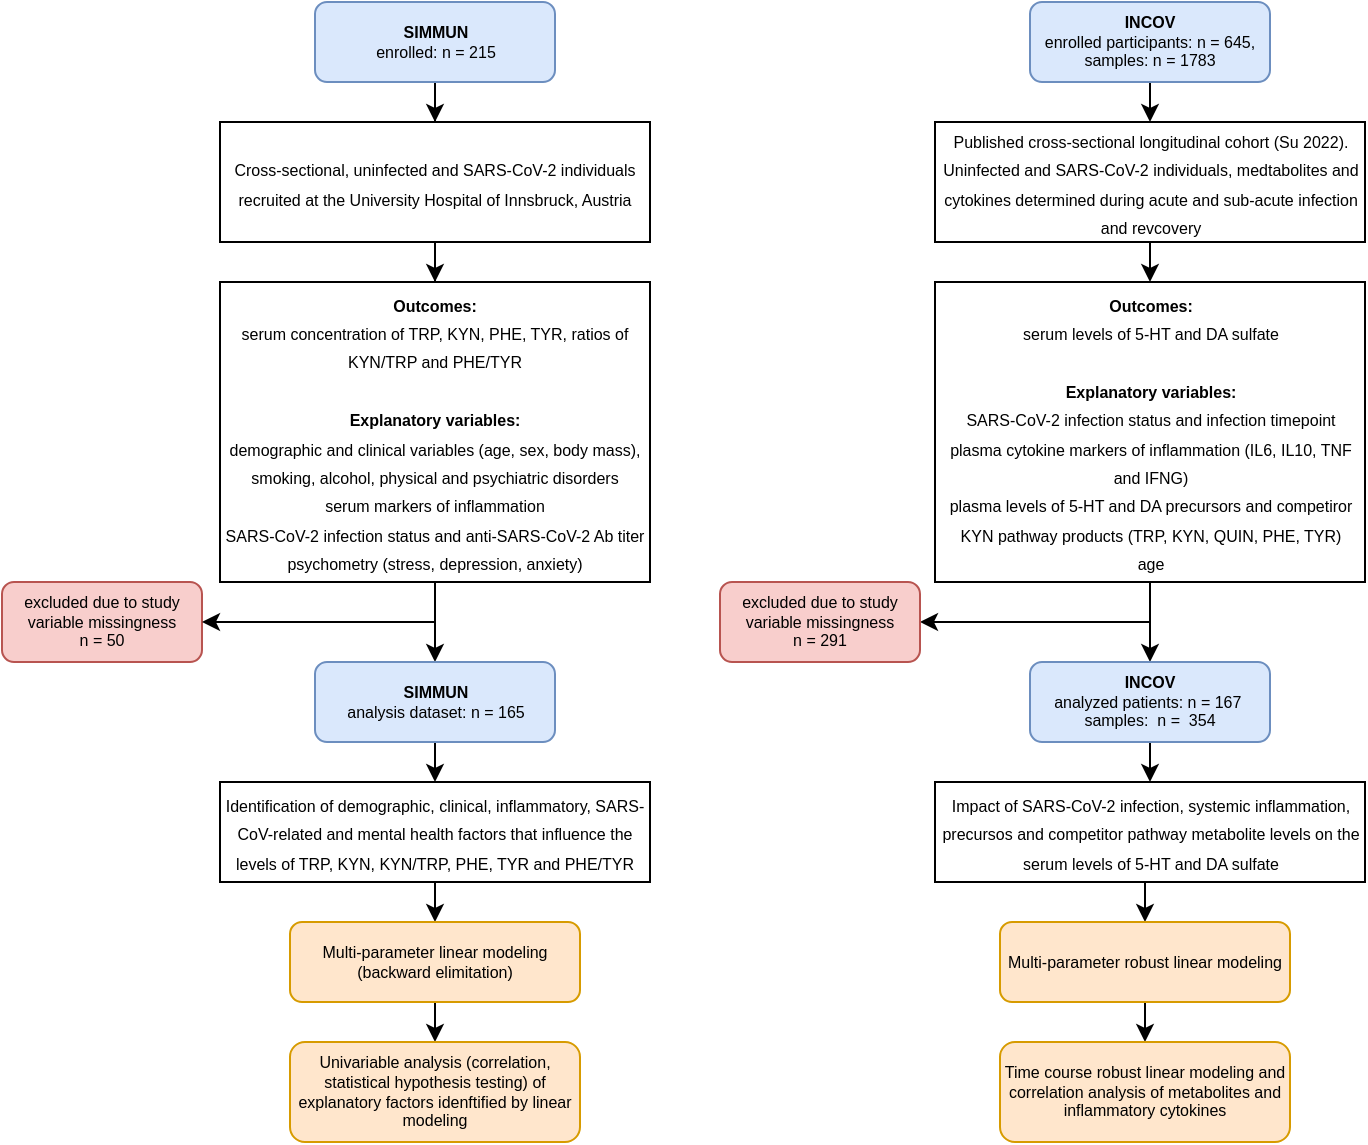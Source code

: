 <mxfile version="21.2.8" type="device">
  <diagram name="Page-1" id="yGozCTqb1JnejrZYd856">
    <mxGraphModel dx="978" dy="571" grid="1" gridSize="10" guides="1" tooltips="1" connect="1" arrows="1" fold="1" page="1" pageScale="1" pageWidth="690" pageHeight="980" math="0" shadow="0">
      <root>
        <mxCell id="0" />
        <mxCell id="1" parent="0" />
        <mxCell id="wzJ6EK9ndXYcS4Nqo2FB-5" style="edgeStyle=orthogonalEdgeStyle;rounded=0;orthogonalLoop=1;jettySize=auto;html=1;entryX=0.5;entryY=0;entryDx=0;entryDy=0;" parent="1" source="rKHckfa7pBqVRsVSqDrz-1" target="wzJ6EK9ndXYcS4Nqo2FB-1" edge="1">
          <mxGeometry relative="1" as="geometry" />
        </mxCell>
        <mxCell id="rKHckfa7pBqVRsVSqDrz-1" value="SIMMUN&lt;br&gt;&lt;span style=&quot;font-weight: normal;&quot;&gt;enrolled: n = 215&lt;/span&gt;" style="rounded=1;whiteSpace=wrap;html=1;fontStyle=1;fontSize=8;fillColor=#dae8fc;strokeColor=#6c8ebf;" parent="1" vertex="1">
          <mxGeometry x="156.5" y="10" width="120" height="40" as="geometry" />
        </mxCell>
        <mxCell id="rKHckfa7pBqVRsVSqDrz-7" value="excluded due to study variable missingness&lt;br&gt;n = 50" style="rounded=1;whiteSpace=wrap;html=1;fontSize=8;fillColor=#f8cecc;strokeColor=#b85450;" parent="1" vertex="1">
          <mxGeometry y="300" width="100" height="40" as="geometry" />
        </mxCell>
        <mxCell id="1Nu3ONZQS2WqPKR9Fhh7-5" style="edgeStyle=orthogonalEdgeStyle;rounded=0;orthogonalLoop=1;jettySize=auto;html=1;" parent="1" source="1Nu3ONZQS2WqPKR9Fhh7-2" target="1Nu3ONZQS2WqPKR9Fhh7-4" edge="1">
          <mxGeometry relative="1" as="geometry">
            <Array as="points">
              <mxPoint x="216" y="340" />
              <mxPoint x="216" y="340" />
            </Array>
          </mxGeometry>
        </mxCell>
        <mxCell id="1Nu3ONZQS2WqPKR9Fhh7-6" style="edgeStyle=orthogonalEdgeStyle;rounded=0;orthogonalLoop=1;jettySize=auto;html=1;exitX=0.5;exitY=1;exitDx=0;exitDy=0;entryX=1;entryY=0.5;entryDx=0;entryDy=0;" parent="1" source="1Nu3ONZQS2WqPKR9Fhh7-2" target="rKHckfa7pBqVRsVSqDrz-7" edge="1">
          <mxGeometry relative="1" as="geometry">
            <Array as="points">
              <mxPoint x="217" y="320" />
            </Array>
          </mxGeometry>
        </mxCell>
        <mxCell id="1Nu3ONZQS2WqPKR9Fhh7-2" value="&lt;font style=&quot;font-size: 8px;&quot;&gt;&lt;b style=&quot;border-color: var(--border-color);&quot;&gt;Outcomes:&lt;/b&gt;&lt;br style=&quot;border-color: var(--border-color);&quot;&gt;serum concentration of TRP, KYN, PHE, TYR, ratios of KYN/TRP and PHE/TYR&lt;br style=&quot;border-color: var(--border-color);&quot;&gt;&lt;br style=&quot;border-color: var(--border-color);&quot;&gt;&lt;b style=&quot;border-color: var(--border-color);&quot;&gt;Explanatory variables:&lt;br style=&quot;border-color: var(--border-color);&quot;&gt;&lt;/b&gt;demographic and clinical variables (age, sex, body mass), smoking, alcohol, physical and psychiatric disorders&lt;br style=&quot;border-color: var(--border-color);&quot;&gt;serum markers of inflammation&lt;br style=&quot;border-color: var(--border-color);&quot;&gt;SARS-CoV-2 infection status and anti-SARS-CoV-2 Ab titer&lt;br style=&quot;border-color: var(--border-color);&quot;&gt;psychometry (stress, depression, anxiety)&lt;/font&gt;" style="rounded=0;whiteSpace=wrap;html=1;" parent="1" vertex="1">
          <mxGeometry x="109" y="150" width="215" height="150" as="geometry" />
        </mxCell>
        <mxCell id="1Nu3ONZQS2WqPKR9Fhh7-11" style="edgeStyle=orthogonalEdgeStyle;rounded=0;orthogonalLoop=1;jettySize=auto;html=1;exitX=0.5;exitY=1;exitDx=0;exitDy=0;entryX=0.5;entryY=0;entryDx=0;entryDy=0;" parent="1" source="1Nu3ONZQS2WqPKR9Fhh7-4" target="1Nu3ONZQS2WqPKR9Fhh7-7" edge="1">
          <mxGeometry relative="1" as="geometry" />
        </mxCell>
        <mxCell id="1Nu3ONZQS2WqPKR9Fhh7-4" value="SIMMUN&lt;br&gt;&lt;span style=&quot;font-weight: normal;&quot;&gt;analysis dataset: n = 165&lt;/span&gt;" style="rounded=1;whiteSpace=wrap;html=1;fontStyle=1;fontSize=8;fillColor=#dae8fc;strokeColor=#6c8ebf;" parent="1" vertex="1">
          <mxGeometry x="156.5" y="340" width="120" height="40" as="geometry" />
        </mxCell>
        <mxCell id="1Nu3ONZQS2WqPKR9Fhh7-12" style="edgeStyle=orthogonalEdgeStyle;rounded=0;orthogonalLoop=1;jettySize=auto;html=1;exitX=0.5;exitY=1;exitDx=0;exitDy=0;entryX=0.5;entryY=0;entryDx=0;entryDy=0;" parent="1" source="1Nu3ONZQS2WqPKR9Fhh7-7" target="1Nu3ONZQS2WqPKR9Fhh7-8" edge="1">
          <mxGeometry relative="1" as="geometry" />
        </mxCell>
        <mxCell id="1Nu3ONZQS2WqPKR9Fhh7-7" value="&lt;font style=&quot;font-size: 8px;&quot;&gt;Identification of demographic, clinical, inflammatory, SARS-CoV-related and mental health factors that influence the levels of TRP, KYN, KYN/TRP, PHE, TYR and PHE/TYR&lt;/font&gt;" style="rounded=0;whiteSpace=wrap;html=1;" parent="1" vertex="1">
          <mxGeometry x="109" y="400" width="215" height="50" as="geometry" />
        </mxCell>
        <mxCell id="1Nu3ONZQS2WqPKR9Fhh7-13" style="edgeStyle=orthogonalEdgeStyle;rounded=0;orthogonalLoop=1;jettySize=auto;html=1;exitX=0.5;exitY=1;exitDx=0;exitDy=0;entryX=0.5;entryY=0;entryDx=0;entryDy=0;" parent="1" source="1Nu3ONZQS2WqPKR9Fhh7-8" target="1Nu3ONZQS2WqPKR9Fhh7-9" edge="1">
          <mxGeometry relative="1" as="geometry" />
        </mxCell>
        <mxCell id="1Nu3ONZQS2WqPKR9Fhh7-8" value="Multi-parameter linear modeling (backward elimitation)" style="rounded=1;whiteSpace=wrap;html=1;fontSize=8;fillColor=#ffe6cc;strokeColor=#d79b00;" parent="1" vertex="1">
          <mxGeometry x="144" y="470" width="145" height="40" as="geometry" />
        </mxCell>
        <mxCell id="1Nu3ONZQS2WqPKR9Fhh7-9" value="Univariable analysis (correlation, statistical hypothesis testing) of explanatory factors idenftified by linear modeling" style="rounded=1;whiteSpace=wrap;html=1;fontSize=8;fillColor=#ffe6cc;strokeColor=#d79b00;" parent="1" vertex="1">
          <mxGeometry x="144" y="530" width="145" height="50" as="geometry" />
        </mxCell>
        <mxCell id="wzJ6EK9ndXYcS4Nqo2FB-3" style="edgeStyle=orthogonalEdgeStyle;rounded=0;orthogonalLoop=1;jettySize=auto;html=1;exitX=0.5;exitY=1;exitDx=0;exitDy=0;entryX=0.5;entryY=0;entryDx=0;entryDy=0;" parent="1" source="1Nu3ONZQS2WqPKR9Fhh7-14" target="wzJ6EK9ndXYcS4Nqo2FB-2" edge="1">
          <mxGeometry relative="1" as="geometry" />
        </mxCell>
        <mxCell id="1Nu3ONZQS2WqPKR9Fhh7-14" value="INCOV&lt;br&gt;&lt;span style=&quot;font-weight: 400;&quot;&gt;enrolled participants: n = 645, samples: n = 1783&lt;/span&gt;" style="rounded=1;whiteSpace=wrap;html=1;fontStyle=1;fontSize=8;fillColor=#dae8fc;strokeColor=#6c8ebf;" parent="1" vertex="1">
          <mxGeometry x="514" y="10" width="120" height="40" as="geometry" />
        </mxCell>
        <mxCell id="1Nu3ONZQS2WqPKR9Fhh7-21" style="edgeStyle=orthogonalEdgeStyle;rounded=0;orthogonalLoop=1;jettySize=auto;html=1;exitX=0.5;exitY=1;exitDx=0;exitDy=0;entryX=0.5;entryY=0;entryDx=0;entryDy=0;" parent="1" source="1Nu3ONZQS2WqPKR9Fhh7-15" target="1Nu3ONZQS2WqPKR9Fhh7-19" edge="1">
          <mxGeometry relative="1" as="geometry" />
        </mxCell>
        <mxCell id="1Nu3ONZQS2WqPKR9Fhh7-15" value="&lt;font style=&quot;font-size: 8px;&quot;&gt;Impact of SARS-CoV-2 infection, systemic inflammation, precursos and competitor pathway metabolite levels on the serum levels of 5-HT and DA sulfate&lt;/font&gt;" style="rounded=0;whiteSpace=wrap;html=1;" parent="1" vertex="1">
          <mxGeometry x="466.5" y="400" width="215" height="50" as="geometry" />
        </mxCell>
        <mxCell id="g2LCM1nM8IFRirEf6F6N-3" style="edgeStyle=orthogonalEdgeStyle;rounded=0;orthogonalLoop=1;jettySize=auto;html=1;exitX=0.5;exitY=1;exitDx=0;exitDy=0;entryX=1;entryY=0.5;entryDx=0;entryDy=0;" parent="1" source="1Nu3ONZQS2WqPKR9Fhh7-16" target="g2LCM1nM8IFRirEf6F6N-2" edge="1">
          <mxGeometry relative="1" as="geometry" />
        </mxCell>
        <mxCell id="g2LCM1nM8IFRirEf6F6N-4" style="edgeStyle=orthogonalEdgeStyle;rounded=0;orthogonalLoop=1;jettySize=auto;html=1;exitX=0.5;exitY=1;exitDx=0;exitDy=0;entryX=0.5;entryY=0;entryDx=0;entryDy=0;" parent="1" source="1Nu3ONZQS2WqPKR9Fhh7-16" target="g2LCM1nM8IFRirEf6F6N-1" edge="1">
          <mxGeometry relative="1" as="geometry" />
        </mxCell>
        <mxCell id="1Nu3ONZQS2WqPKR9Fhh7-16" value="&lt;font style=&quot;font-size: 8px;&quot;&gt;&lt;b style=&quot;border-color: var(--border-color);&quot;&gt;Outcomes:&lt;/b&gt;&lt;br style=&quot;border-color: var(--border-color);&quot;&gt;serum levels of 5-HT and DA sulfate&lt;br style=&quot;border-color: var(--border-color);&quot;&gt;&lt;br style=&quot;border-color: var(--border-color);&quot;&gt;&lt;b style=&quot;border-color: var(--border-color);&quot;&gt;Explanatory variables:&lt;br style=&quot;border-color: var(--border-color);&quot;&gt;&lt;/b&gt;SARS-CoV-2 infection status and infection timepoint&lt;br&gt;plasma cytokine markers of inflammation (IL6, IL10, TNF and IFNG)&lt;br&gt;plasma levels of 5-HT and DA precursors and competiror KYN pathway products (TRP, KYN, QUIN, PHE, TYR)&lt;br&gt;age&lt;br&gt;&lt;/font&gt;" style="rounded=0;whiteSpace=wrap;html=1;" parent="1" vertex="1">
          <mxGeometry x="466.5" y="150" width="215" height="150" as="geometry" />
        </mxCell>
        <mxCell id="1Nu3ONZQS2WqPKR9Fhh7-22" style="edgeStyle=orthogonalEdgeStyle;rounded=0;orthogonalLoop=1;jettySize=auto;html=1;exitX=0.5;exitY=1;exitDx=0;exitDy=0;entryX=0.5;entryY=0;entryDx=0;entryDy=0;" parent="1" source="1Nu3ONZQS2WqPKR9Fhh7-19" target="1Nu3ONZQS2WqPKR9Fhh7-20" edge="1">
          <mxGeometry relative="1" as="geometry" />
        </mxCell>
        <mxCell id="1Nu3ONZQS2WqPKR9Fhh7-19" value="Multi-parameter robust linear modeling" style="rounded=1;whiteSpace=wrap;html=1;fontSize=8;fillColor=#ffe6cc;strokeColor=#d79b00;" parent="1" vertex="1">
          <mxGeometry x="499" y="470" width="145" height="40" as="geometry" />
        </mxCell>
        <mxCell id="1Nu3ONZQS2WqPKR9Fhh7-20" value="Time course robust linear modeling and correlation analysis of metabolites and inflammatory cytokines" style="rounded=1;whiteSpace=wrap;html=1;fontSize=8;fillColor=#ffe6cc;strokeColor=#d79b00;" parent="1" vertex="1">
          <mxGeometry x="499" y="530" width="145" height="50" as="geometry" />
        </mxCell>
        <mxCell id="g2LCM1nM8IFRirEf6F6N-5" style="edgeStyle=orthogonalEdgeStyle;rounded=0;orthogonalLoop=1;jettySize=auto;html=1;exitX=0.5;exitY=1;exitDx=0;exitDy=0;entryX=0.5;entryY=0;entryDx=0;entryDy=0;" parent="1" source="g2LCM1nM8IFRirEf6F6N-1" target="1Nu3ONZQS2WqPKR9Fhh7-15" edge="1">
          <mxGeometry relative="1" as="geometry" />
        </mxCell>
        <mxCell id="g2LCM1nM8IFRirEf6F6N-1" value="INCOV&lt;br&gt;&lt;span style=&quot;font-weight: normal;&quot;&gt;analyzed patients: n = 167&amp;nbsp;&lt;br&gt;samples:&amp;nbsp; n =&amp;nbsp; 354&lt;/span&gt;" style="rounded=1;whiteSpace=wrap;html=1;fontStyle=1;fontSize=8;fillColor=#dae8fc;strokeColor=#6c8ebf;" parent="1" vertex="1">
          <mxGeometry x="514" y="340" width="120" height="40" as="geometry" />
        </mxCell>
        <mxCell id="g2LCM1nM8IFRirEf6F6N-2" value="excluded due to study variable missingness&lt;br&gt;n = 291" style="rounded=1;whiteSpace=wrap;html=1;fontSize=8;fillColor=#f8cecc;strokeColor=#b85450;" parent="1" vertex="1">
          <mxGeometry x="359" y="300" width="100" height="40" as="geometry" />
        </mxCell>
        <mxCell id="wzJ6EK9ndXYcS4Nqo2FB-6" style="edgeStyle=orthogonalEdgeStyle;rounded=0;orthogonalLoop=1;jettySize=auto;html=1;entryX=0.5;entryY=0;entryDx=0;entryDy=0;" parent="1" source="wzJ6EK9ndXYcS4Nqo2FB-1" target="1Nu3ONZQS2WqPKR9Fhh7-2" edge="1">
          <mxGeometry relative="1" as="geometry" />
        </mxCell>
        <mxCell id="wzJ6EK9ndXYcS4Nqo2FB-1" value="&lt;font style=&quot;font-size: 8px;&quot;&gt;Cross-sectional, uninfected and SARS-CoV-2 individuals&lt;br&gt;recruited at the University Hospital of Innsbruck, Austria&lt;br&gt;&lt;/font&gt;" style="rounded=0;whiteSpace=wrap;html=1;" parent="1" vertex="1">
          <mxGeometry x="109" y="70" width="215" height="60" as="geometry" />
        </mxCell>
        <mxCell id="wzJ6EK9ndXYcS4Nqo2FB-4" style="edgeStyle=orthogonalEdgeStyle;rounded=0;orthogonalLoop=1;jettySize=auto;html=1;exitX=0.5;exitY=1;exitDx=0;exitDy=0;entryX=0.5;entryY=0;entryDx=0;entryDy=0;" parent="1" source="wzJ6EK9ndXYcS4Nqo2FB-2" target="1Nu3ONZQS2WqPKR9Fhh7-16" edge="1">
          <mxGeometry relative="1" as="geometry" />
        </mxCell>
        <mxCell id="wzJ6EK9ndXYcS4Nqo2FB-2" value="&lt;font style=&quot;font-size: 8px;&quot;&gt;Published cross-sectional longitudinal cohort (Su 2022).&lt;br&gt;Uninfected and SARS-CoV-2 individuals, medtabolites and cytokines determined during acute and sub-acute infection and revcovery&lt;br&gt;&lt;/font&gt;" style="rounded=0;whiteSpace=wrap;html=1;" parent="1" vertex="1">
          <mxGeometry x="466.5" y="70" width="215" height="60" as="geometry" />
        </mxCell>
      </root>
    </mxGraphModel>
  </diagram>
</mxfile>
